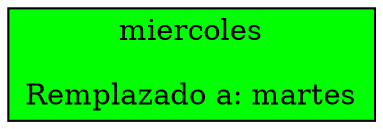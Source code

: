 digraph G{ 
rankdir=LR 
node[ shape = box] 
0[label = "miercoles

Remplazado a: martes" width=2.0 , fillcolor=green ,style = filled]; 
}